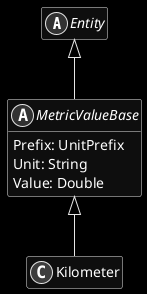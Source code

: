 ﻿@startuml
skinparam monochrome reverse
hide empty members

abstract class Entity {
}

Entity <|-- MetricValueBase

abstract class MetricValueBase {
    Prefix: UnitPrefix
    Unit: String
    Value: Double
}

MetricValueBase <|-- Kilometer

class Kilometer {
}

@enduml
